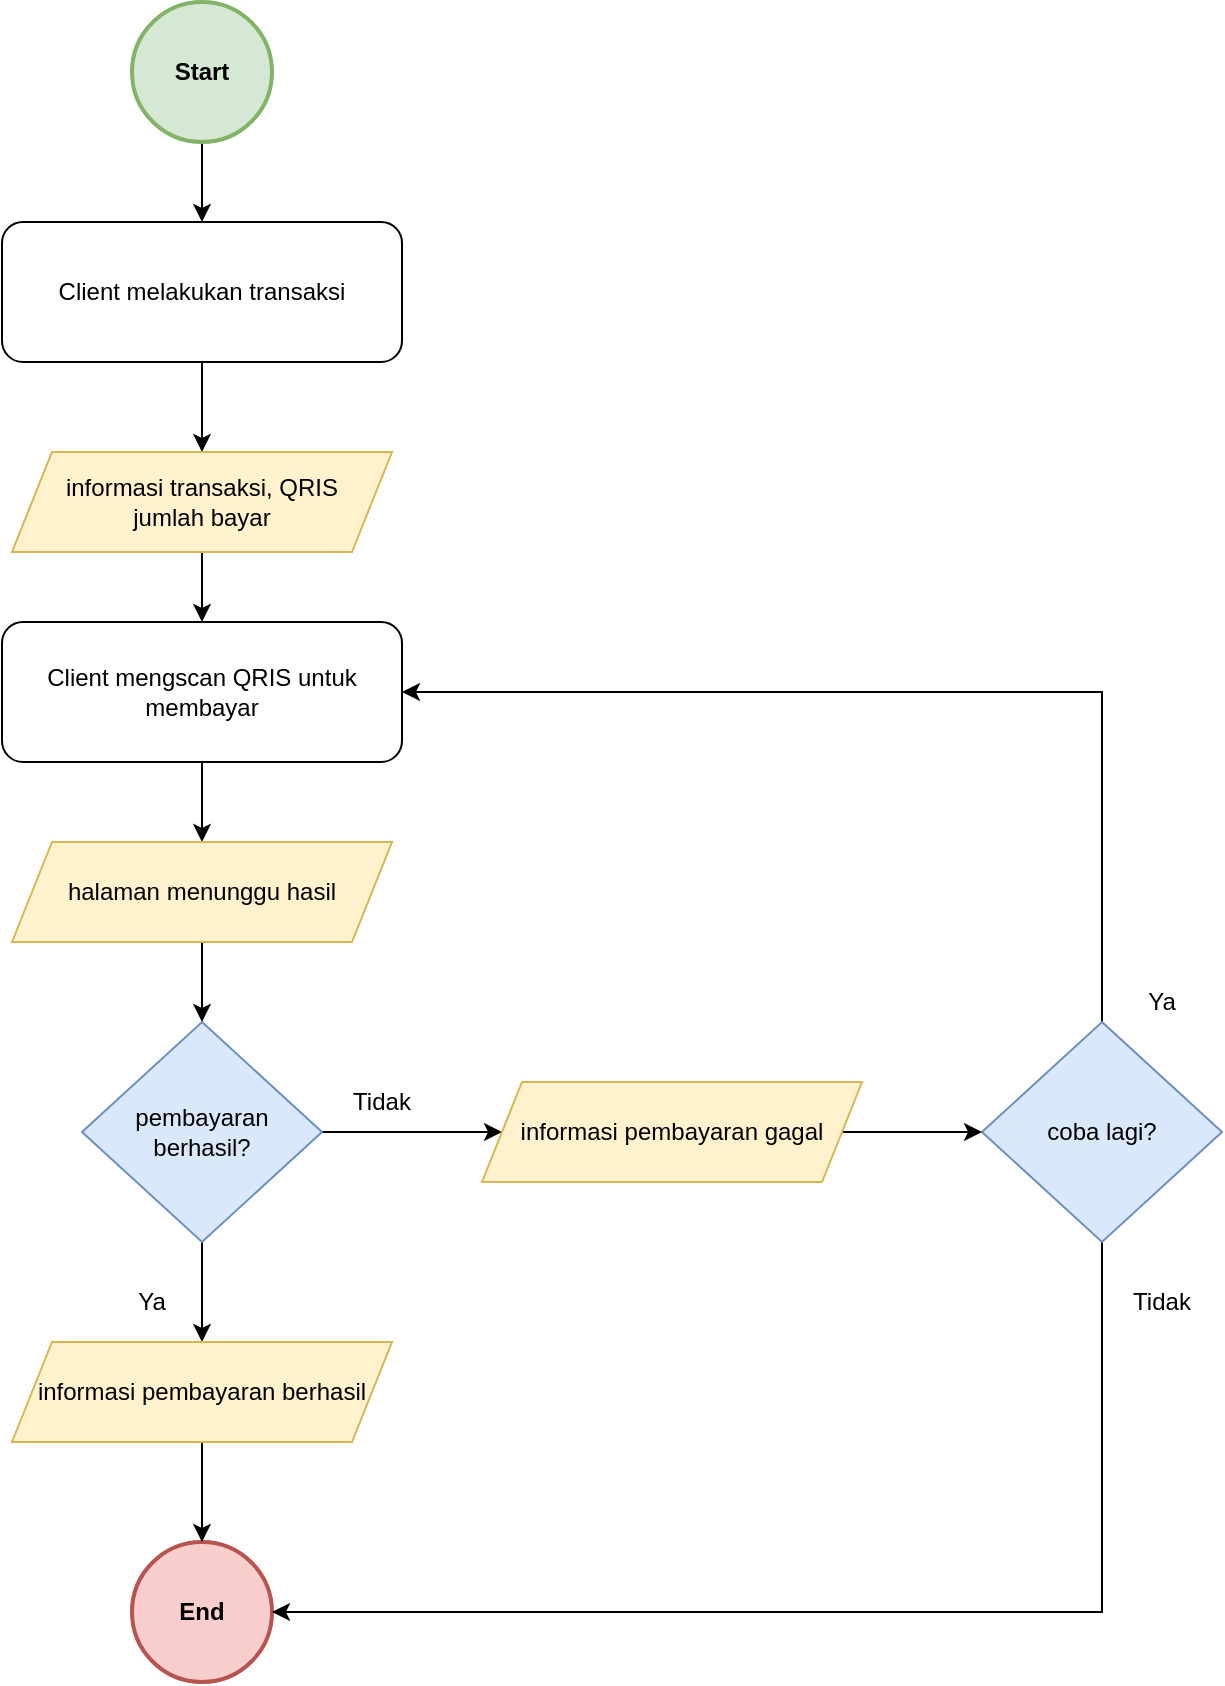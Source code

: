 <mxfile version="20.8.16" type="device"><diagram name="Page-1" id="3BGa4aXoq-2xepkmK1KW"><mxGraphModel dx="1193" dy="909" grid="1" gridSize="10" guides="1" tooltips="1" connect="1" arrows="1" fold="1" page="1" pageScale="1" pageWidth="850" pageHeight="1100" math="0" shadow="0"><root><mxCell id="0"/><mxCell id="1" parent="0"/><mxCell id="f7YCHl4lkntK8MQ_Ycim-1" value="End" style="ellipse;whiteSpace=wrap;html=1;aspect=fixed;fillColor=#f8cecc;strokeColor=#b85450;fontStyle=1;strokeWidth=2;" parent="1" vertex="1"><mxGeometry x="115" y="790" width="70" height="70" as="geometry"/></mxCell><mxCell id="f7YCHl4lkntK8MQ_Ycim-2" style="edgeStyle=orthogonalEdgeStyle;rounded=0;orthogonalLoop=1;jettySize=auto;html=1;entryX=0.5;entryY=0;entryDx=0;entryDy=0;fontColor=#FFFFFF;" parent="1" source="f7YCHl4lkntK8MQ_Ycim-3" target="f7YCHl4lkntK8MQ_Ycim-8" edge="1"><mxGeometry relative="1" as="geometry"/></mxCell><mxCell id="f7YCHl4lkntK8MQ_Ycim-3" value="Start" style="ellipse;whiteSpace=wrap;html=1;aspect=fixed;fillColor=#d5e8d4;strokeColor=#82b366;fontStyle=1;strokeWidth=2;" parent="1" vertex="1"><mxGeometry x="115" y="20" width="70" height="70" as="geometry"/></mxCell><mxCell id="f7YCHl4lkntK8MQ_Ycim-56" style="edgeStyle=orthogonalEdgeStyle;rounded=0;orthogonalLoop=1;jettySize=auto;html=1;entryX=1;entryY=0.5;entryDx=0;entryDy=0;" parent="1" source="f7YCHl4lkntK8MQ_Ycim-6" target="f7YCHl4lkntK8MQ_Ycim-1" edge="1"><mxGeometry relative="1" as="geometry"><Array as="points"><mxPoint x="600" y="825"/></Array></mxGeometry></mxCell><mxCell id="N1mXa6C3ZUDQwB79naSJ-7" style="edgeStyle=orthogonalEdgeStyle;rounded=0;orthogonalLoop=1;jettySize=auto;html=1;entryX=1;entryY=0.5;entryDx=0;entryDy=0;" edge="1" parent="1" source="f7YCHl4lkntK8MQ_Ycim-6" target="f7YCHl4lkntK8MQ_Ycim-43"><mxGeometry relative="1" as="geometry"><Array as="points"><mxPoint x="600" y="365"/></Array></mxGeometry></mxCell><mxCell id="f7YCHl4lkntK8MQ_Ycim-6" value="coba lagi?" style="rhombus;whiteSpace=wrap;html=1;strokeWidth=1;fillColor=#dae8fc;strokeColor=#6c8ebf;" parent="1" vertex="1"><mxGeometry x="540" y="530" width="120" height="110" as="geometry"/></mxCell><mxCell id="f7YCHl4lkntK8MQ_Ycim-42" value="" style="edgeStyle=orthogonalEdgeStyle;rounded=0;orthogonalLoop=1;jettySize=auto;html=1;" parent="1" source="f7YCHl4lkntK8MQ_Ycim-8" target="f7YCHl4lkntK8MQ_Ycim-20" edge="1"><mxGeometry relative="1" as="geometry"/></mxCell><mxCell id="f7YCHl4lkntK8MQ_Ycim-8" value="Client melakukan transaksi" style="rounded=1;whiteSpace=wrap;html=1;fontSize=12;glass=0;strokeWidth=1;shadow=0;" parent="1" vertex="1"><mxGeometry x="50" y="130" width="200" height="70" as="geometry"/></mxCell><mxCell id="f7YCHl4lkntK8MQ_Ycim-10" value="&lt;font color=&quot;#000000&quot;&gt;Tidak&lt;/font&gt;" style="text;html=1;strokeColor=none;fillColor=none;align=center;verticalAlign=middle;whiteSpace=wrap;rounded=0;fontColor=#FFFFFF;" parent="1" vertex="1"><mxGeometry x="620" y="660" width="20" height="20" as="geometry"/></mxCell><mxCell id="f7YCHl4lkntK8MQ_Ycim-44" value="" style="edgeStyle=orthogonalEdgeStyle;rounded=0;orthogonalLoop=1;jettySize=auto;html=1;" parent="1" source="f7YCHl4lkntK8MQ_Ycim-20" target="f7YCHl4lkntK8MQ_Ycim-43" edge="1"><mxGeometry relative="1" as="geometry"/></mxCell><mxCell id="f7YCHl4lkntK8MQ_Ycim-20" value="informasi transaksi, QRIS&lt;br&gt;jumlah bayar" style="shape=parallelogram;perimeter=parallelogramPerimeter;whiteSpace=wrap;html=1;fixedSize=1;strokeWidth=1;fillColor=#fff2cc;strokeColor=#d6b656;" parent="1" vertex="1"><mxGeometry x="55" y="245" width="190" height="50" as="geometry"/></mxCell><mxCell id="f7YCHl4lkntK8MQ_Ycim-47" value="" style="edgeStyle=orthogonalEdgeStyle;rounded=0;orthogonalLoop=1;jettySize=auto;html=1;" parent="1" source="f7YCHl4lkntK8MQ_Ycim-39" target="f7YCHl4lkntK8MQ_Ycim-46" edge="1"><mxGeometry relative="1" as="geometry"/></mxCell><mxCell id="f7YCHl4lkntK8MQ_Ycim-49" value="" style="edgeStyle=orthogonalEdgeStyle;rounded=0;orthogonalLoop=1;jettySize=auto;html=1;" parent="1" source="f7YCHl4lkntK8MQ_Ycim-39" target="f7YCHl4lkntK8MQ_Ycim-48" edge="1"><mxGeometry relative="1" as="geometry"/></mxCell><mxCell id="f7YCHl4lkntK8MQ_Ycim-39" value="pembayaran&lt;br&gt;berhasil?" style="rhombus;whiteSpace=wrap;html=1;strokeWidth=1;fillColor=#dae8fc;strokeColor=#6c8ebf;" parent="1" vertex="1"><mxGeometry x="90" y="530" width="120" height="110" as="geometry"/></mxCell><mxCell id="f7YCHl4lkntK8MQ_Ycim-40" value="&lt;font color=&quot;#000000&quot;&gt;Tidak&lt;/font&gt;" style="text;html=1;strokeColor=none;fillColor=none;align=center;verticalAlign=middle;whiteSpace=wrap;rounded=0;fontColor=#FFFFFF;" parent="1" vertex="1"><mxGeometry x="230" y="560" width="20" height="20" as="geometry"/></mxCell><mxCell id="f7YCHl4lkntK8MQ_Ycim-41" value="&lt;font color=&quot;#000000&quot;&gt;Ya&lt;/font&gt;" style="text;html=1;strokeColor=none;fillColor=none;align=center;verticalAlign=middle;whiteSpace=wrap;rounded=0;fontColor=#FFFFFF;" parent="1" vertex="1"><mxGeometry x="115" y="660" width="20" height="20" as="geometry"/></mxCell><mxCell id="N1mXa6C3ZUDQwB79naSJ-5" value="" style="edgeStyle=orthogonalEdgeStyle;rounded=0;orthogonalLoop=1;jettySize=auto;html=1;" edge="1" parent="1" source="f7YCHl4lkntK8MQ_Ycim-43" target="N1mXa6C3ZUDQwB79naSJ-2"><mxGeometry relative="1" as="geometry"/></mxCell><mxCell id="f7YCHl4lkntK8MQ_Ycim-43" value="Client mengscan QRIS untuk&lt;br&gt;membayar" style="rounded=1;whiteSpace=wrap;html=1;fontSize=12;glass=0;strokeWidth=1;shadow=0;" parent="1" vertex="1"><mxGeometry x="50" y="330" width="200" height="70" as="geometry"/></mxCell><mxCell id="f7YCHl4lkntK8MQ_Ycim-55" value="" style="edgeStyle=orthogonalEdgeStyle;rounded=0;orthogonalLoop=1;jettySize=auto;html=1;" parent="1" source="f7YCHl4lkntK8MQ_Ycim-46" target="f7YCHl4lkntK8MQ_Ycim-1" edge="1"><mxGeometry relative="1" as="geometry"/></mxCell><mxCell id="f7YCHl4lkntK8MQ_Ycim-46" value="informasi pembayaran berhasil" style="shape=parallelogram;perimeter=parallelogramPerimeter;whiteSpace=wrap;html=1;fixedSize=1;strokeWidth=1;fillColor=#fff2cc;strokeColor=#d6b656;" parent="1" vertex="1"><mxGeometry x="55" y="690" width="190" height="50" as="geometry"/></mxCell><mxCell id="f7YCHl4lkntK8MQ_Ycim-52" value="" style="edgeStyle=orthogonalEdgeStyle;rounded=0;orthogonalLoop=1;jettySize=auto;html=1;" parent="1" source="f7YCHl4lkntK8MQ_Ycim-48" target="f7YCHl4lkntK8MQ_Ycim-6" edge="1"><mxGeometry relative="1" as="geometry"/></mxCell><mxCell id="f7YCHl4lkntK8MQ_Ycim-48" value="informasi pembayaran gagal" style="shape=parallelogram;perimeter=parallelogramPerimeter;whiteSpace=wrap;html=1;fixedSize=1;strokeWidth=1;fillColor=#fff2cc;strokeColor=#d6b656;" parent="1" vertex="1"><mxGeometry x="290" y="560" width="190" height="50" as="geometry"/></mxCell><mxCell id="f7YCHl4lkntK8MQ_Ycim-54" value="&lt;font color=&quot;#000000&quot;&gt;Ya&lt;/font&gt;" style="text;html=1;strokeColor=none;fillColor=none;align=center;verticalAlign=middle;whiteSpace=wrap;rounded=0;fontColor=#FFFFFF;" parent="1" vertex="1"><mxGeometry x="620" y="510" width="20" height="20" as="geometry"/></mxCell><mxCell id="N1mXa6C3ZUDQwB79naSJ-6" value="" style="edgeStyle=orthogonalEdgeStyle;rounded=0;orthogonalLoop=1;jettySize=auto;html=1;" edge="1" parent="1" source="N1mXa6C3ZUDQwB79naSJ-2" target="f7YCHl4lkntK8MQ_Ycim-39"><mxGeometry relative="1" as="geometry"/></mxCell><mxCell id="N1mXa6C3ZUDQwB79naSJ-2" value="halaman menunggu hasil" style="shape=parallelogram;perimeter=parallelogramPerimeter;whiteSpace=wrap;html=1;fixedSize=1;strokeWidth=1;fillColor=#fff2cc;strokeColor=#d6b656;" vertex="1" parent="1"><mxGeometry x="55" y="440" width="190" height="50" as="geometry"/></mxCell></root></mxGraphModel></diagram></mxfile>